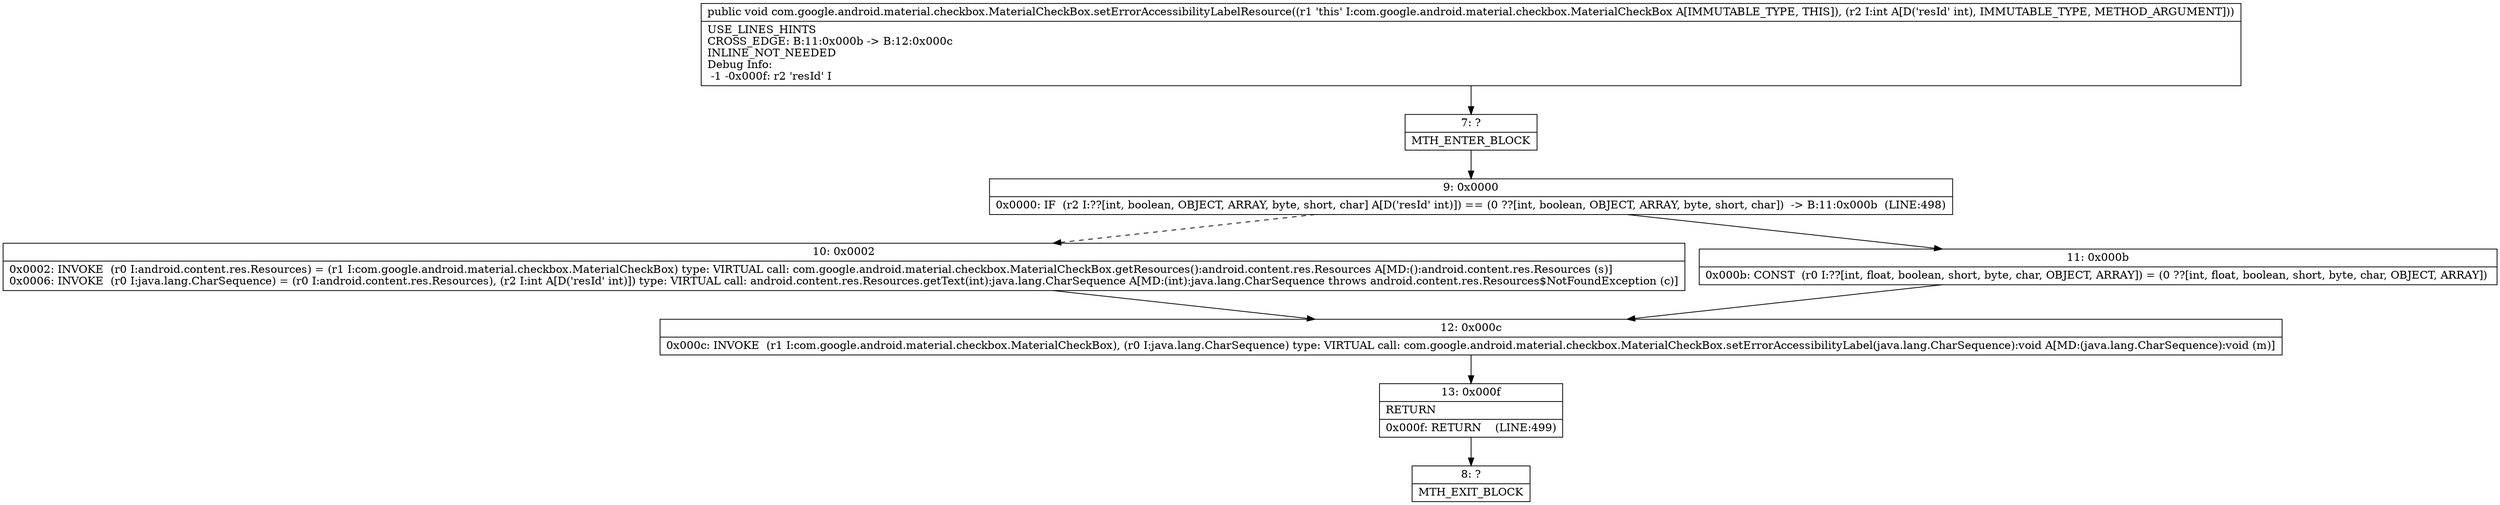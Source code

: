 digraph "CFG forcom.google.android.material.checkbox.MaterialCheckBox.setErrorAccessibilityLabelResource(I)V" {
Node_7 [shape=record,label="{7\:\ ?|MTH_ENTER_BLOCK\l}"];
Node_9 [shape=record,label="{9\:\ 0x0000|0x0000: IF  (r2 I:??[int, boolean, OBJECT, ARRAY, byte, short, char] A[D('resId' int)]) == (0 ??[int, boolean, OBJECT, ARRAY, byte, short, char])  \-\> B:11:0x000b  (LINE:498)\l}"];
Node_10 [shape=record,label="{10\:\ 0x0002|0x0002: INVOKE  (r0 I:android.content.res.Resources) = (r1 I:com.google.android.material.checkbox.MaterialCheckBox) type: VIRTUAL call: com.google.android.material.checkbox.MaterialCheckBox.getResources():android.content.res.Resources A[MD:():android.content.res.Resources (s)]\l0x0006: INVOKE  (r0 I:java.lang.CharSequence) = (r0 I:android.content.res.Resources), (r2 I:int A[D('resId' int)]) type: VIRTUAL call: android.content.res.Resources.getText(int):java.lang.CharSequence A[MD:(int):java.lang.CharSequence throws android.content.res.Resources$NotFoundException (c)]\l}"];
Node_12 [shape=record,label="{12\:\ 0x000c|0x000c: INVOKE  (r1 I:com.google.android.material.checkbox.MaterialCheckBox), (r0 I:java.lang.CharSequence) type: VIRTUAL call: com.google.android.material.checkbox.MaterialCheckBox.setErrorAccessibilityLabel(java.lang.CharSequence):void A[MD:(java.lang.CharSequence):void (m)]\l}"];
Node_13 [shape=record,label="{13\:\ 0x000f|RETURN\l|0x000f: RETURN    (LINE:499)\l}"];
Node_8 [shape=record,label="{8\:\ ?|MTH_EXIT_BLOCK\l}"];
Node_11 [shape=record,label="{11\:\ 0x000b|0x000b: CONST  (r0 I:??[int, float, boolean, short, byte, char, OBJECT, ARRAY]) = (0 ??[int, float, boolean, short, byte, char, OBJECT, ARRAY]) \l}"];
MethodNode[shape=record,label="{public void com.google.android.material.checkbox.MaterialCheckBox.setErrorAccessibilityLabelResource((r1 'this' I:com.google.android.material.checkbox.MaterialCheckBox A[IMMUTABLE_TYPE, THIS]), (r2 I:int A[D('resId' int), IMMUTABLE_TYPE, METHOD_ARGUMENT]))  | USE_LINES_HINTS\lCROSS_EDGE: B:11:0x000b \-\> B:12:0x000c\lINLINE_NOT_NEEDED\lDebug Info:\l  \-1 \-0x000f: r2 'resId' I\l}"];
MethodNode -> Node_7;Node_7 -> Node_9;
Node_9 -> Node_10[style=dashed];
Node_9 -> Node_11;
Node_10 -> Node_12;
Node_12 -> Node_13;
Node_13 -> Node_8;
Node_11 -> Node_12;
}

